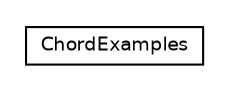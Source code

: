 #!/usr/local/bin/dot
#
# Class diagram 
# Generated by UMLGraph version R5_6-24-gf6e263 (http://www.umlgraph.org/)
#

digraph G {
	edge [fontname="Helvetica",fontsize=10,labelfontname="Helvetica",labelfontsize=10];
	node [fontname="Helvetica",fontsize=10,shape=plaintext];
	nodesep=0.25;
	ranksep=0.5;
	// com.rockhoppertech.music.examples.chord.ChordExamples
	c1279 [label=<<table title="com.rockhoppertech.music.examples.chord.ChordExamples" border="0" cellborder="1" cellspacing="0" cellpadding="2" port="p" href="./ChordExamples.html">
		<tr><td><table border="0" cellspacing="0" cellpadding="1">
<tr><td align="center" balign="center"> ChordExamples </td></tr>
		</table></td></tr>
		</table>>, URL="./ChordExamples.html", fontname="Helvetica", fontcolor="black", fontsize=9.0];
}

